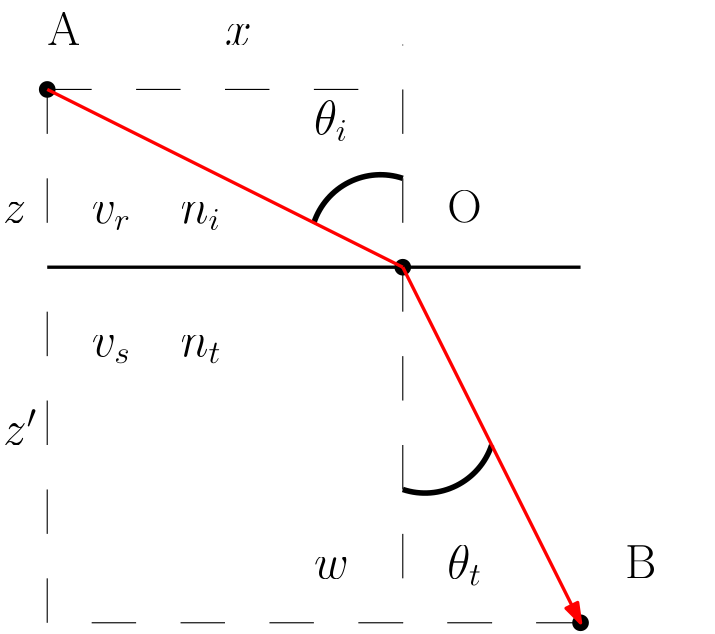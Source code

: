 <?xml version="1.0"?>
<!DOCTYPE ipe SYSTEM "ipe.dtd">
<ipe version="70206" creator="Ipe 7.2.7">
<info created="D:20180115135840" modified="D:20190925230303"/>
<ipestyle name="basic">
<symbol name="arrow/arc(spx)">
<path stroke="sym-stroke" fill="sym-stroke" pen="sym-pen">
0 0 m
-1 0.333 l
-1 -0.333 l
h
</path>
</symbol>
<symbol name="arrow/farc(spx)">
<path stroke="sym-stroke" fill="white" pen="sym-pen">
0 0 m
-1 0.333 l
-1 -0.333 l
h
</path>
</symbol>
<symbol name="arrow/ptarc(spx)">
<path stroke="sym-stroke" fill="sym-stroke" pen="sym-pen">
0 0 m
-1 0.333 l
-0.8 0 l
-1 -0.333 l
h
</path>
</symbol>
<symbol name="arrow/fptarc(spx)">
<path stroke="sym-stroke" fill="white" pen="sym-pen">
0 0 m
-1 0.333 l
-0.8 0 l
-1 -0.333 l
h
</path>
</symbol>
<symbol name="mark/circle(sx)" transformations="translations">
<path fill="sym-stroke">
0.6 0 0 0.6 0 0 e
0.4 0 0 0.4 0 0 e
</path>
</symbol>
<symbol name="mark/disk(sx)" transformations="translations">
<path fill="sym-stroke">
0.6 0 0 0.6 0 0 e
</path>
</symbol>
<symbol name="mark/fdisk(sfx)" transformations="translations">
<group>
<path fill="sym-fill">
0.5 0 0 0.5 0 0 e
</path>
<path fill="sym-stroke" fillrule="eofill">
0.6 0 0 0.6 0 0 e
0.4 0 0 0.4 0 0 e
</path>
</group>
</symbol>
<symbol name="mark/box(sx)" transformations="translations">
<path fill="sym-stroke" fillrule="eofill">
-0.6 -0.6 m
0.6 -0.6 l
0.6 0.6 l
-0.6 0.6 l
h
-0.4 -0.4 m
0.4 -0.4 l
0.4 0.4 l
-0.4 0.4 l
h
</path>
</symbol>
<symbol name="mark/square(sx)" transformations="translations">
<path fill="sym-stroke">
-0.6 -0.6 m
0.6 -0.6 l
0.6 0.6 l
-0.6 0.6 l
h
</path>
</symbol>
<symbol name="mark/fsquare(sfx)" transformations="translations">
<group>
<path fill="sym-fill">
-0.5 -0.5 m
0.5 -0.5 l
0.5 0.5 l
-0.5 0.5 l
h
</path>
<path fill="sym-stroke" fillrule="eofill">
-0.6 -0.6 m
0.6 -0.6 l
0.6 0.6 l
-0.6 0.6 l
h
-0.4 -0.4 m
0.4 -0.4 l
0.4 0.4 l
-0.4 0.4 l
h
</path>
</group>
</symbol>
<symbol name="mark/cross(sx)" transformations="translations">
<group>
<path fill="sym-stroke">
-0.43 -0.57 m
0.57 0.43 l
0.43 0.57 l
-0.57 -0.43 l
h
</path>
<path fill="sym-stroke">
-0.43 0.57 m
0.57 -0.43 l
0.43 -0.57 l
-0.57 0.43 l
h
</path>
</group>
</symbol>
<symbol name="arrow/fnormal(spx)">
<path stroke="sym-stroke" fill="white" pen="sym-pen">
0 0 m
-1 0.333 l
-1 -0.333 l
h
</path>
</symbol>
<symbol name="arrow/pointed(spx)">
<path stroke="sym-stroke" fill="sym-stroke" pen="sym-pen">
0 0 m
-1 0.333 l
-0.8 0 l
-1 -0.333 l
h
</path>
</symbol>
<symbol name="arrow/fpointed(spx)">
<path stroke="sym-stroke" fill="white" pen="sym-pen">
0 0 m
-1 0.333 l
-0.8 0 l
-1 -0.333 l
h
</path>
</symbol>
<symbol name="arrow/linear(spx)">
<path stroke="sym-stroke" pen="sym-pen">
-1 0.333 m
0 0 l
-1 -0.333 l
</path>
</symbol>
<symbol name="arrow/fdouble(spx)">
<path stroke="sym-stroke" fill="white" pen="sym-pen">
0 0 m
-1 0.333 l
-1 -0.333 l
h
-1 0 m
-2 0.333 l
-2 -0.333 l
h
</path>
</symbol>
<symbol name="arrow/double(spx)">
<path stroke="sym-stroke" fill="sym-stroke" pen="sym-pen">
0 0 m
-1 0.333 l
-1 -0.333 l
h
-1 0 m
-2 0.333 l
-2 -0.333 l
h
</path>
</symbol>
<pen name="heavier" value="0.8"/>
<pen name="fat" value="1.2"/>
<pen name="ultrafat" value="2"/>
<symbolsize name="large" value="5"/>
<symbolsize name="small" value="2"/>
<symbolsize name="tiny" value="1.1"/>
<arrowsize name="large" value="10"/>
<arrowsize name="small" value="5"/>
<arrowsize name="tiny" value="3"/>
<color name="red" value="1 0 0"/>
<color name="green" value="0 1 0"/>
<color name="blue" value="0 0 1"/>
<color name="yellow" value="1 1 0"/>
<color name="orange" value="1 0.647 0"/>
<color name="gold" value="1 0.843 0"/>
<color name="purple" value="0.627 0.125 0.941"/>
<color name="gray" value="0.745"/>
<color name="brown" value="0.647 0.165 0.165"/>
<color name="navy" value="0 0 0.502"/>
<color name="pink" value="1 0.753 0.796"/>
<color name="seagreen" value="0.18 0.545 0.341"/>
<color name="turquoise" value="0.251 0.878 0.816"/>
<color name="violet" value="0.933 0.51 0.933"/>
<color name="darkblue" value="0 0 0.545"/>
<color name="darkcyan" value="0 0.545 0.545"/>
<color name="darkgray" value="0.663"/>
<color name="darkgreen" value="0 0.392 0"/>
<color name="darkmagenta" value="0.545 0 0.545"/>
<color name="darkorange" value="1 0.549 0"/>
<color name="darkred" value="0.545 0 0"/>
<color name="lightblue" value="0.678 0.847 0.902"/>
<color name="lightcyan" value="0.878 1 1"/>
<color name="lightgray" value="0.827"/>
<color name="lightgreen" value="0.565 0.933 0.565"/>
<color name="lightyellow" value="1 1 0.878"/>
<dashstyle name="dashed" value="[4] 0"/>
<dashstyle name="dotted" value="[1 3] 0"/>
<dashstyle name="dash dotted" value="[4 2 1 2] 0"/>
<dashstyle name="dash dot dotted" value="[4 2 1 2 1 2] 0"/>
<textsize name="large" value="\large"/>
<textsize name="Large" value="\Large"/>
<textsize name="LARGE" value="\LARGE"/>
<textsize name="huge" value="\huge"/>
<textsize name="Huge" value="\Huge"/>
<textsize name="small" value="\small"/>
<textsize name="footnote" value="\footnotesize"/>
<textsize name="tiny" value="\tiny"/>
<textstyle name="center" begin="\begin{center}" end="\end{center}"/>
<textstyle name="itemize" begin="\begin{itemize}" end="\end{itemize}"/>
<textstyle name="item" begin="\begin{itemize}\item{}" end="\end{itemize}"/>
<gridsize name="4 pts" value="4"/>
<gridsize name="8 pts (~3 mm)" value="8"/>
<gridsize name="16 pts (~6 mm)" value="16"/>
<gridsize name="32 pts (~12 mm)" value="32"/>
<gridsize name="10 pts (~3.5 mm)" value="10"/>
<gridsize name="20 pts (~7 mm)" value="20"/>
<gridsize name="14 pts (~5 mm)" value="14"/>
<gridsize name="28 pts (~10 mm)" value="28"/>
<gridsize name="56 pts (~20 mm)" value="56"/>
<anglesize name="90 deg" value="90"/>
<anglesize name="60 deg" value="60"/>
<anglesize name="45 deg" value="45"/>
<anglesize name="30 deg" value="30"/>
<anglesize name="22.5 deg" value="22.5"/>
<opacity name="10%" value="0.1"/>
<opacity name="30%" value="0.3"/>
<opacity name="50%" value="0.5"/>
<opacity name="75%" value="0.75"/>
<tiling name="falling" angle="-60" step="4" width="1"/>
<tiling name="rising" angle="30" step="4" width="1"/>
</ipestyle>
<page>
<layer name="alpha"/>
<view layers="alpha" active="alpha"/>
<path layer="alpha" stroke="black" fill="white">
416 800 m
416 800 l
416 800 l
</path>
<path stroke="black">
432 800 m
432 800 l
432 800 l
432 800 l
432 800 l
</path>
<path stroke="black" cap="1">
320 784 m
320 784 l
</path>
<path stroke="black" cap="1">
320 576 m
320 576 l
</path>
<path stroke="black" cap="1">
352 576 m
352 576 l
</path>
<path matrix="1 0 0 1 0 256" stroke="black" pen="ultrafat">
352 384 m
25.2982 0 0 -25.2982 328 392 320 368 a
</path>
<path matrix="1 0 0 1 0 256" stroke="black" pen="ultrafat">
288 464 m
25.2982 0 0 -25.2982 312 456 320 480 a
</path>
<path matrix="1 0 0 1 0 256" stroke="black" cap="1">
192 512 m
192 512 l
</path>
<path matrix="1 0 0 1 0 256" stroke="black" cap="1">
192 512 m
192 512 l
</path>
<use matrix="1 0 0 1 0 256" name="mark/disk(sx)" pos="192 512" size="large" stroke="black"/>
<use matrix="1 0 0 1 0 256" name="mark/disk(sx)" pos="384 320" size="large" stroke="black"/>
<text matrix="1 0 0 1 0 256" transformations="translations" pos="192 528" stroke="black" type="label" width="11.936" height="11.761" depth="0" valign="baseline" size="LARGE">A</text>
<text matrix="1 0 0 1 0 256" transformations="translations" pos="400 336" stroke="black" type="label" width="11.265" height="11.761" depth="0" valign="baseline" size="LARGE">B</text>
<use matrix="1 0 0 1 0 256" name="mark/disk(sx)" pos="320 448" size="large" stroke="black"/>
<text matrix="1 0 0 1 0 256" transformations="translations" pos="336 464" stroke="black" type="label" width="12.392" height="11.761" depth="0" valign="baseline" size="LARGE">O</text>
<path matrix="1 0 0 1 0 256" stroke="black">
192 464 m
192 480 l
192 480 l
</path>
<path matrix="1 0 0 1 0 256" stroke="black">
192 496 m
192 512 l
192 512 l
</path>
<path matrix="1 0 0 1 0 256" stroke="black">
192 432 m
192 416 l
192 416 l
</path>
<path matrix="1 0 0 1 0 256" stroke="black">
192 400 m
192 384 l
</path>
<path matrix="1 0 0 1 0 256" stroke="black">
192 368 m
192 352 l
</path>
<path matrix="1 0 0 1 0 256" stroke="black">
192 336 m
192 320 l
</path>
<path matrix="1 0 0 1 0 256" stroke="black">
208 320 m
224 320 l
224 320 l
</path>
<path matrix="1 0 0 1 0 256" stroke="black">
240 320 m
256 320 l
256 320 l
</path>
<path matrix="1 0 0 1 0 256" stroke="black">
272 320 m
288 320 l
</path>
<path matrix="1 0 0 1 0 256" stroke="black">
304 320 m
320 320 l
</path>
<path matrix="1 0 0 1 0 256" stroke="black">
336 320 m
352 320 l
</path>
<path matrix="1 0 0 1 0 256" stroke="black">
368 320 m
384 320 l
</path>
<text matrix="1 0 0 1 0 256" transformations="translations" pos="336 336" stroke="black" type="label" width="12.581" height="11.957" depth="2.58" valign="baseline" size="LARGE" style="math">\theta_t</text>
<text matrix="1 0 0 1 0 256" transformations="translations" pos="176 384" stroke="black" type="label" width="12.383" height="12.889" depth="0" valign="baseline" size="LARGE" style="math">z^{\prime}</text>
<text matrix="1 0 0 1 0 256" transformations="translations" pos="176 464" stroke="black" type="label" width="8.598" height="7.412" depth="0" valign="baseline" size="LARGE" style="math">z</text>
<text matrix="1 0 0 1 16 352" transformations="translations" pos="240 432" stroke="black" type="label" width="9.579" height="7.412" depth="0" valign="baseline" size="LARGE" style="math">x</text>
<path matrix="1 0 0 1 0 256" stroke="black" pen="fat">
320 448 m
192 448 l
192 448 l
</path>
<path matrix="1 0 0 1 0 256" stroke="black">
320 512 m
320 496 l
320 496 l
</path>
<path matrix="1 0 0 1 0 256" stroke="black">
320 480 m
320 464 l
</path>
<path matrix="1 0 0 1 0 256" stroke="black">
320 448 m
320 432 l
320 432 l
</path>
<path matrix="1 0 0 1 0 256" stroke="black">
320 416 m
320 400 l
</path>
<path matrix="1 0 0 1 0 256" stroke="black">
320 384 m
320 368 l
</path>
<path matrix="1 0 0 1 0 256" stroke="black">
320 352 m
320 336 l
320 336 l
</path>
<path matrix="1 0 0 1 0 256" stroke="black" pen="fat">
320 448 m
384 448 l
384 448 l
</path>
<text matrix="1 0 0 1 0 256" transformations="translations" pos="208 464" stroke="black" type="label" width="14.248" height="7.415" depth="2.58" valign="baseline" size="LARGE" style="math">v_r</text>
<text matrix="1 0 0 1 0 256" transformations="translations" pos="208 416" stroke="black" type="label" width="14.161" height="7.415" depth="2.58" valign="baseline" size="LARGE" style="math">v_s</text>
<text matrix="1 0 0 1 0 256" transformations="translations" pos="288 496" stroke="black" type="label" width="12.347" height="11.957" depth="2.58" valign="baseline" size="LARGE" style="math">\theta_i</text>
<path stroke="black">
304 768 m
288 768 l
288 768 l
</path>
<path stroke="black">
272 768 m
256 768 l
256 768 l
</path>
<path stroke="black">
240 768 m
224 768 l
</path>
<path stroke="black">
208 768 m
192 768 l
</path>
<path stroke="red" pen="fat">
192 768 m
320 704 l
320 704 l
</path>
<path stroke="red" pen="fat" arrow="normal/normal">
320 704 m
384 576 l
</path>
<text transformations="translations" pos="288 592" stroke="black" type="label" width="12.513" height="7.412" depth="0" valign="baseline" size="LARGE" style="math">w</text>
<text transformations="translations" pos="240 720" stroke="black" type="label" width="14.554" height="7.415" depth="2.58" valign="baseline" size="LARGE" style="math">n_i</text>
<text transformations="translations" pos="240 672" stroke="black" type="label" width="14.787" height="7.415" depth="2.58" valign="baseline" size="LARGE" style="math">n_t</text>
</page>
</ipe>
